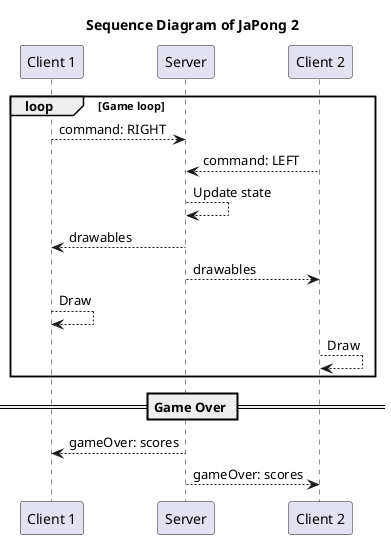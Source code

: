 @startuml

title "Sequence Diagram of JaPong 2"

participant "Client 1" as Client1
participant Server
participant "Client 2" as Client2

loop Game loop
Client1 --> Server: command: RIGHT
Client2 --> Server: command: LEFT
Server --> Server: Update state
Server --> Client1: drawables
Server --> Client2: drawables
Client1 --> Client1: Draw
Client2 --> Client2: Draw
end

== Game Over ==

Server --> Client1: gameOver: scores
Server --> Client2: gameOver: scores


@enduml